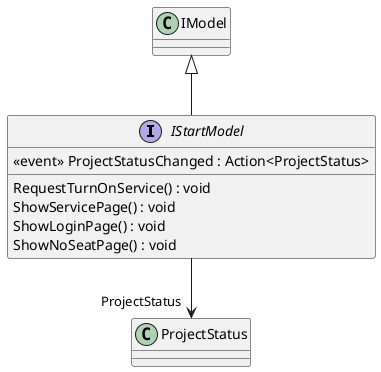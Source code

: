 @startuml
interface IStartModel {
     <<event>> ProjectStatusChanged : Action<ProjectStatus> 
    RequestTurnOnService() : void
    ShowServicePage() : void
    ShowLoginPage() : void
    ShowNoSeatPage() : void
}
IModel <|-- IStartModel
IStartModel --> "ProjectStatus" ProjectStatus
@enduml
